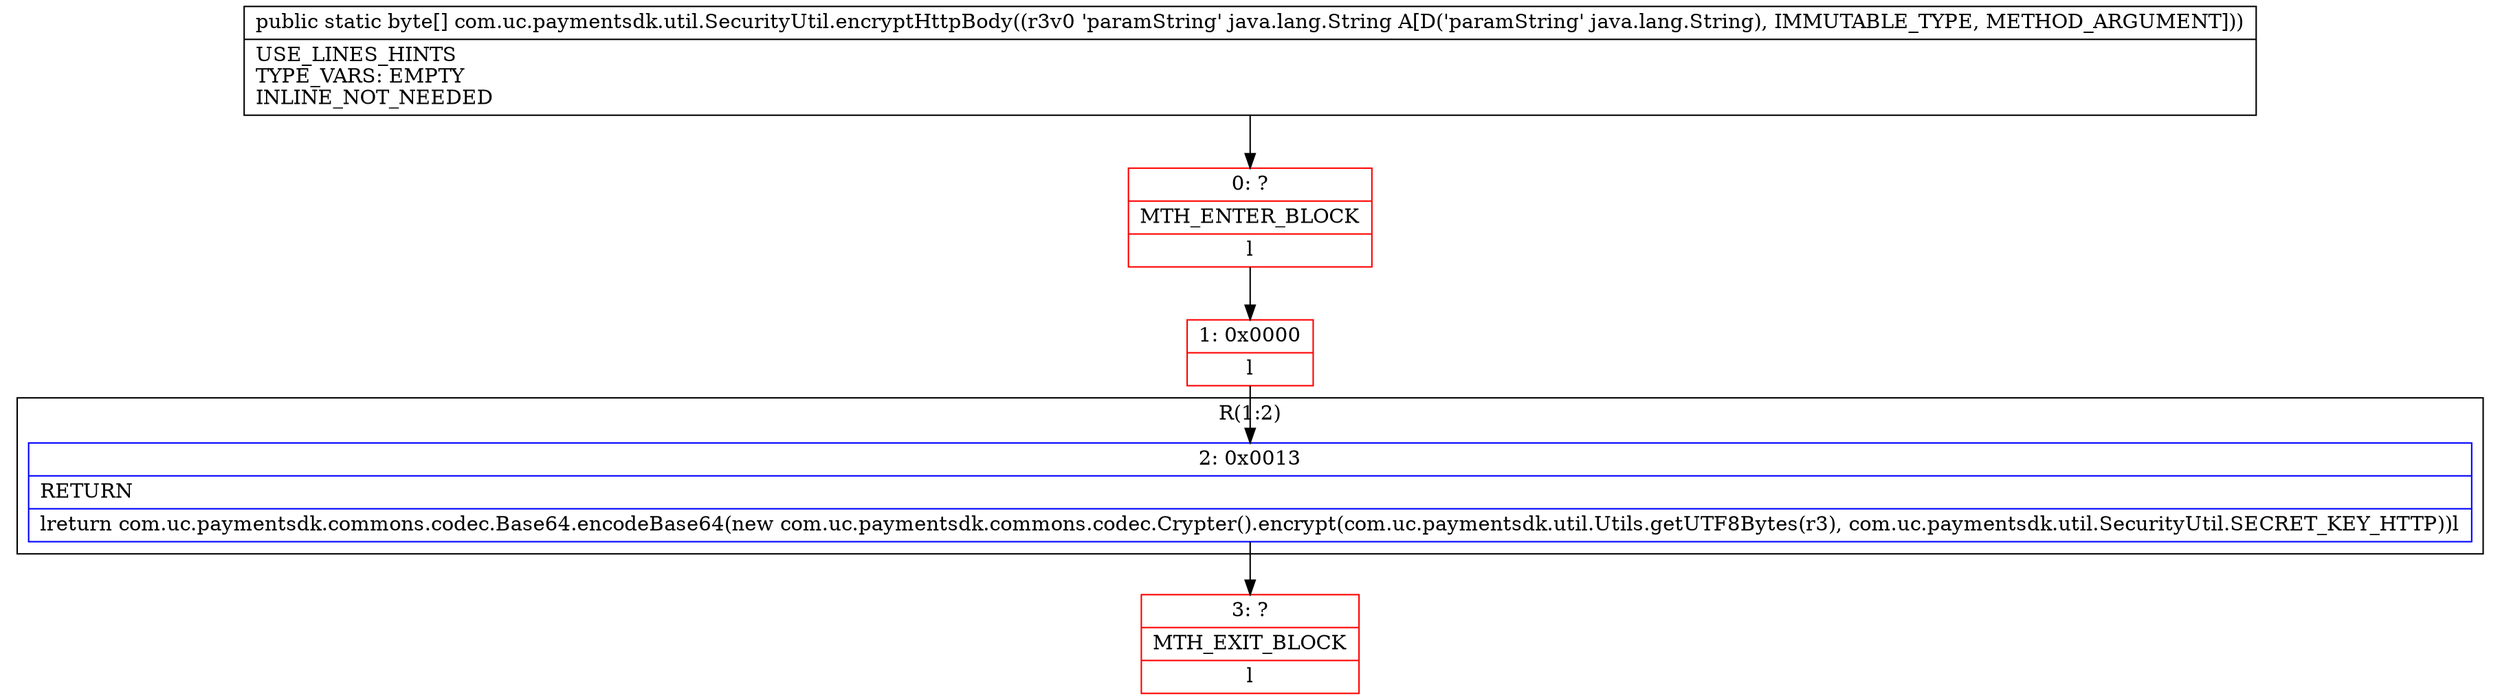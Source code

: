 digraph "CFG forcom.uc.paymentsdk.util.SecurityUtil.encryptHttpBody(Ljava\/lang\/String;)[B" {
subgraph cluster_Region_263050249 {
label = "R(1:2)";
node [shape=record,color=blue];
Node_2 [shape=record,label="{2\:\ 0x0013|RETURN\l|lreturn com.uc.paymentsdk.commons.codec.Base64.encodeBase64(new com.uc.paymentsdk.commons.codec.Crypter().encrypt(com.uc.paymentsdk.util.Utils.getUTF8Bytes(r3), com.uc.paymentsdk.util.SecurityUtil.SECRET_KEY_HTTP))l}"];
}
Node_0 [shape=record,color=red,label="{0\:\ ?|MTH_ENTER_BLOCK\l|l}"];
Node_1 [shape=record,color=red,label="{1\:\ 0x0000|l}"];
Node_3 [shape=record,color=red,label="{3\:\ ?|MTH_EXIT_BLOCK\l|l}"];
MethodNode[shape=record,label="{public static byte[] com.uc.paymentsdk.util.SecurityUtil.encryptHttpBody((r3v0 'paramString' java.lang.String A[D('paramString' java.lang.String), IMMUTABLE_TYPE, METHOD_ARGUMENT]))  | USE_LINES_HINTS\lTYPE_VARS: EMPTY\lINLINE_NOT_NEEDED\l}"];
MethodNode -> Node_0;
Node_2 -> Node_3;
Node_0 -> Node_1;
Node_1 -> Node_2;
}

